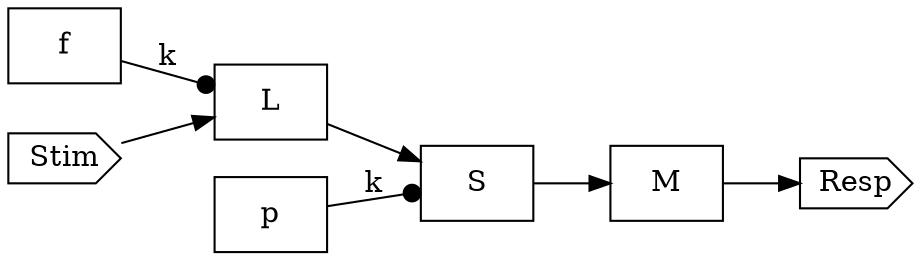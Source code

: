 digraph {
 graph [rankdir = "LR"];
 f [shape=box];
 p [shape=box];

 Stim [shape=cds];

 L [shape=box];
 S [shape=box];
 M [shape=box];

 Resp [shape=cds];

 f -> L [arrowhead=dot, label="k"];
 p -> S [arrowhead=dot, label="k"];

 Stim -> L -> S -> M -> Resp;
}
